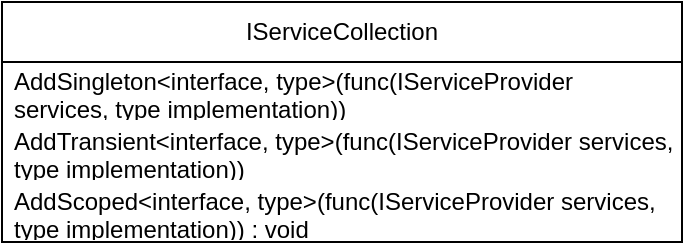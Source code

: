 <mxfile>
    <diagram id="dVwUD6qRXuNcVSZd9_jm" name="Page-1">
        <mxGraphModel dx="514" dy="374" grid="1" gridSize="10" guides="1" tooltips="1" connect="1" arrows="1" fold="1" page="1" pageScale="1" pageWidth="1169" pageHeight="827" math="0" shadow="0">
            <root>
                <mxCell id="0"/>
                <mxCell id="1" parent="0"/>
                <mxCell id="2" value="IServiceCollection" style="swimlane;fontStyle=0;childLayout=stackLayout;horizontal=1;startSize=30;horizontalStack=0;resizeParent=1;resizeParentMax=0;resizeLast=0;collapsible=1;marginBottom=0;whiteSpace=wrap;html=1;" vertex="1" parent="1">
                    <mxGeometry x="130" y="140" width="340" height="120" as="geometry"/>
                </mxCell>
                <mxCell id="3" value="AddSingleton&amp;lt;interface, type&amp;gt;(func(IServiceProvider services, type implementation))" style="text;strokeColor=none;fillColor=none;align=left;verticalAlign=middle;spacingLeft=4;spacingRight=4;overflow=hidden;points=[[0,0.5],[1,0.5]];portConstraint=eastwest;rotatable=0;whiteSpace=wrap;html=1;" vertex="1" parent="2">
                    <mxGeometry y="30" width="340" height="30" as="geometry"/>
                </mxCell>
                <mxCell id="4" value="AddTransient&amp;lt;interface, type&amp;gt;(func(IServiceProvider services, type implementation))" style="text;strokeColor=none;fillColor=none;align=left;verticalAlign=middle;spacingLeft=4;spacingRight=4;overflow=hidden;points=[[0,0.5],[1,0.5]];portConstraint=eastwest;rotatable=0;whiteSpace=wrap;html=1;" vertex="1" parent="2">
                    <mxGeometry y="60" width="340" height="30" as="geometry"/>
                </mxCell>
                <mxCell id="5" value="AddScoped&amp;lt;interface, type&amp;gt;(func(IServiceProvider services, type implementation)) : void" style="text;strokeColor=none;fillColor=none;align=left;verticalAlign=middle;spacingLeft=4;spacingRight=4;overflow=hidden;points=[[0,0.5],[1,0.5]];portConstraint=eastwest;rotatable=0;whiteSpace=wrap;html=1;" vertex="1" parent="2">
                    <mxGeometry y="90" width="340" height="30" as="geometry"/>
                </mxCell>
            </root>
        </mxGraphModel>
    </diagram>
</mxfile>